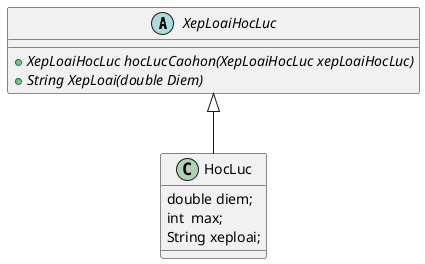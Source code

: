 @startuml
'https://plantuml.com/class-diagram

abstract class XepLoaiHocLuc{
    +{abstract} XepLoaiHocLuc hocLucCaohon(XepLoaiHocLuc xepLoaiHocLuc)
    +{abstract} String XepLoai(double Diem)

}
class HocLuc{
    double diem;
    int  max;
    String xeploai;
}
XepLoaiHocLuc<|-- HocLuc

@enduml